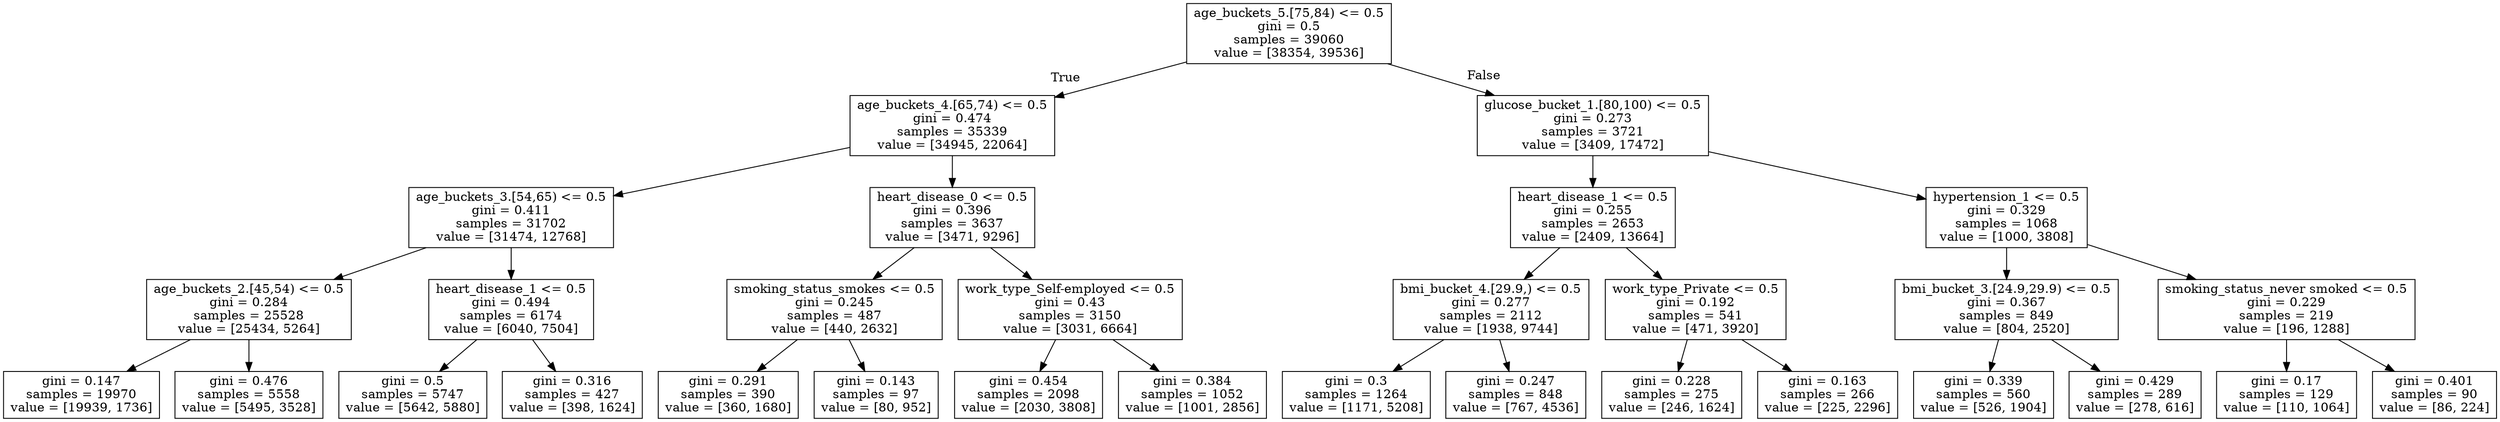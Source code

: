 digraph Tree {
node [shape=box] ;
0 [label="age_buckets_5.[75,84) <= 0.5\ngini = 0.5\nsamples = 39060\nvalue = [38354, 39536]"] ;
1 [label="age_buckets_4.[65,74) <= 0.5\ngini = 0.474\nsamples = 35339\nvalue = [34945, 22064]"] ;
0 -> 1 [labeldistance=2.5, labelangle=45, headlabel="True"] ;
2 [label="age_buckets_3.[54,65) <= 0.5\ngini = 0.411\nsamples = 31702\nvalue = [31474, 12768]"] ;
1 -> 2 ;
3 [label="age_buckets_2.[45,54) <= 0.5\ngini = 0.284\nsamples = 25528\nvalue = [25434, 5264]"] ;
2 -> 3 ;
4 [label="gini = 0.147\nsamples = 19970\nvalue = [19939, 1736]"] ;
3 -> 4 ;
5 [label="gini = 0.476\nsamples = 5558\nvalue = [5495, 3528]"] ;
3 -> 5 ;
6 [label="heart_disease_1 <= 0.5\ngini = 0.494\nsamples = 6174\nvalue = [6040, 7504]"] ;
2 -> 6 ;
7 [label="gini = 0.5\nsamples = 5747\nvalue = [5642, 5880]"] ;
6 -> 7 ;
8 [label="gini = 0.316\nsamples = 427\nvalue = [398, 1624]"] ;
6 -> 8 ;
9 [label="heart_disease_0 <= 0.5\ngini = 0.396\nsamples = 3637\nvalue = [3471, 9296]"] ;
1 -> 9 ;
10 [label="smoking_status_smokes <= 0.5\ngini = 0.245\nsamples = 487\nvalue = [440, 2632]"] ;
9 -> 10 ;
11 [label="gini = 0.291\nsamples = 390\nvalue = [360, 1680]"] ;
10 -> 11 ;
12 [label="gini = 0.143\nsamples = 97\nvalue = [80, 952]"] ;
10 -> 12 ;
13 [label="work_type_Self-employed <= 0.5\ngini = 0.43\nsamples = 3150\nvalue = [3031, 6664]"] ;
9 -> 13 ;
14 [label="gini = 0.454\nsamples = 2098\nvalue = [2030, 3808]"] ;
13 -> 14 ;
15 [label="gini = 0.384\nsamples = 1052\nvalue = [1001, 2856]"] ;
13 -> 15 ;
16 [label="glucose_bucket_1.[80,100) <= 0.5\ngini = 0.273\nsamples = 3721\nvalue = [3409, 17472]"] ;
0 -> 16 [labeldistance=2.5, labelangle=-45, headlabel="False"] ;
17 [label="heart_disease_1 <= 0.5\ngini = 0.255\nsamples = 2653\nvalue = [2409, 13664]"] ;
16 -> 17 ;
18 [label="bmi_bucket_4.[29.9,) <= 0.5\ngini = 0.277\nsamples = 2112\nvalue = [1938, 9744]"] ;
17 -> 18 ;
19 [label="gini = 0.3\nsamples = 1264\nvalue = [1171, 5208]"] ;
18 -> 19 ;
20 [label="gini = 0.247\nsamples = 848\nvalue = [767, 4536]"] ;
18 -> 20 ;
21 [label="work_type_Private <= 0.5\ngini = 0.192\nsamples = 541\nvalue = [471, 3920]"] ;
17 -> 21 ;
22 [label="gini = 0.228\nsamples = 275\nvalue = [246, 1624]"] ;
21 -> 22 ;
23 [label="gini = 0.163\nsamples = 266\nvalue = [225, 2296]"] ;
21 -> 23 ;
24 [label="hypertension_1 <= 0.5\ngini = 0.329\nsamples = 1068\nvalue = [1000, 3808]"] ;
16 -> 24 ;
25 [label="bmi_bucket_3.[24.9,29.9) <= 0.5\ngini = 0.367\nsamples = 849\nvalue = [804, 2520]"] ;
24 -> 25 ;
26 [label="gini = 0.339\nsamples = 560\nvalue = [526, 1904]"] ;
25 -> 26 ;
27 [label="gini = 0.429\nsamples = 289\nvalue = [278, 616]"] ;
25 -> 27 ;
28 [label="smoking_status_never smoked <= 0.5\ngini = 0.229\nsamples = 219\nvalue = [196, 1288]"] ;
24 -> 28 ;
29 [label="gini = 0.17\nsamples = 129\nvalue = [110, 1064]"] ;
28 -> 29 ;
30 [label="gini = 0.401\nsamples = 90\nvalue = [86, 224]"] ;
28 -> 30 ;
}